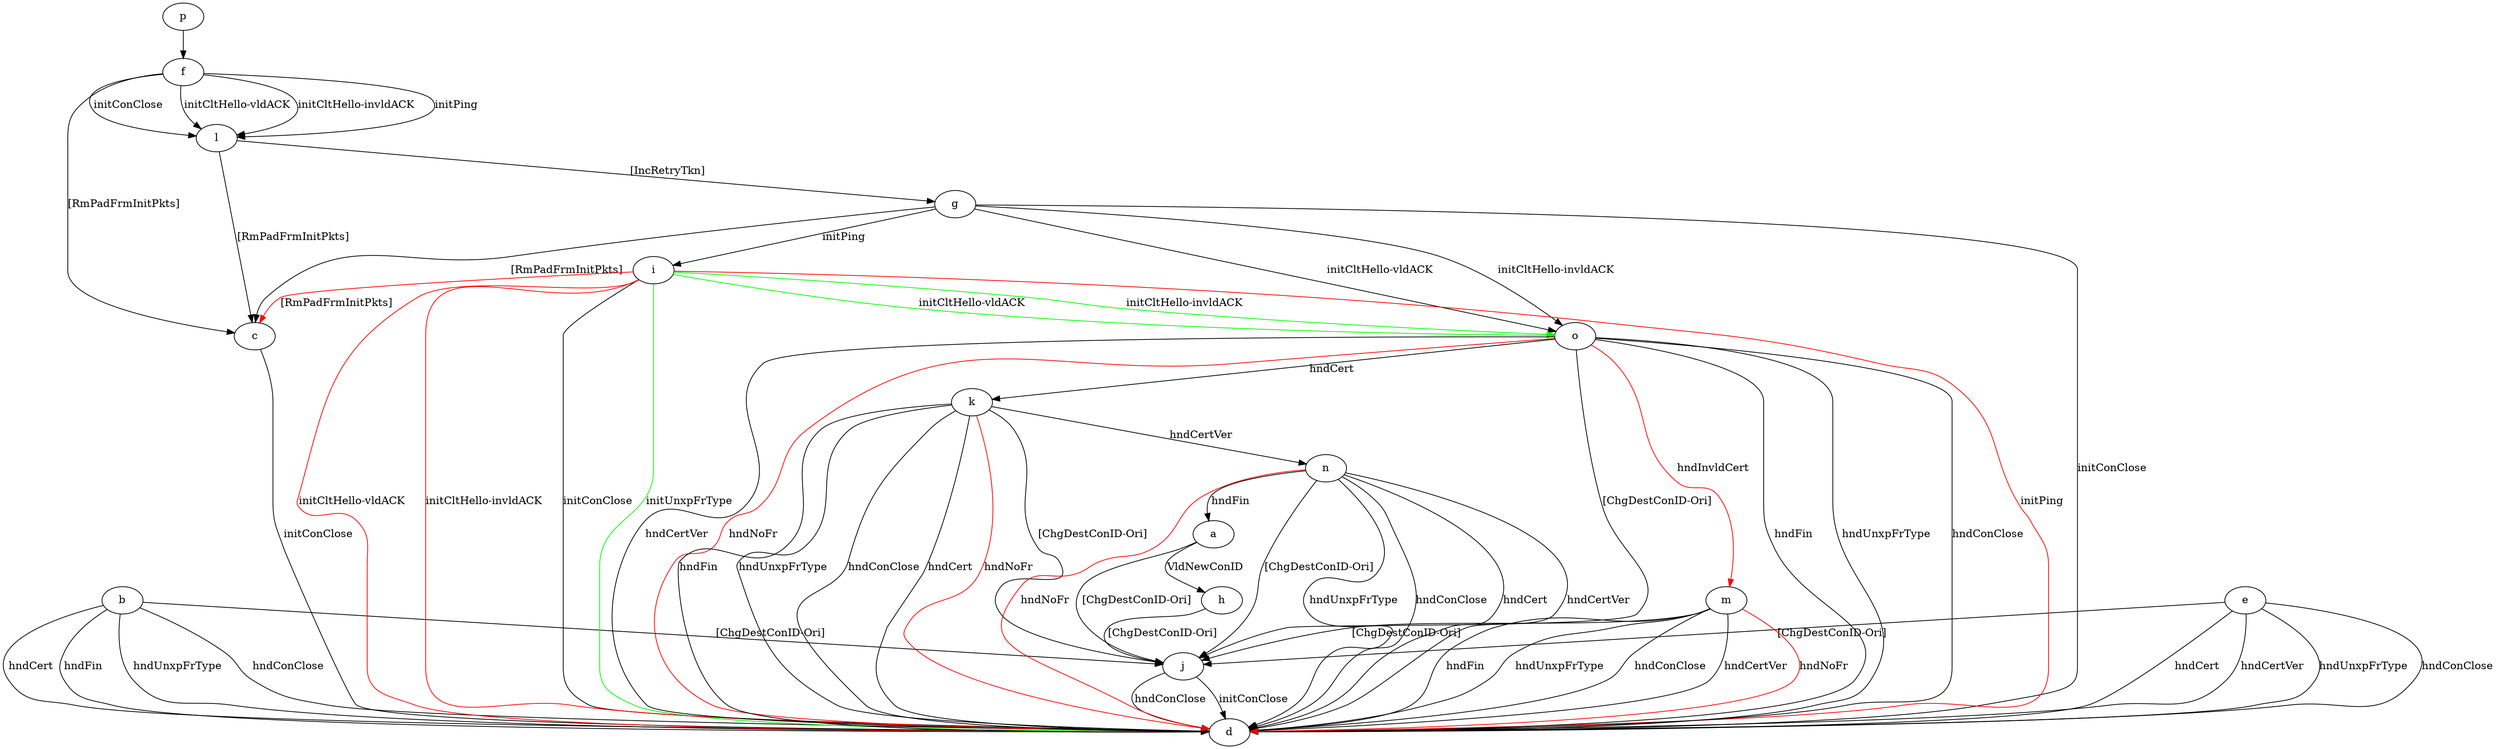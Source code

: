 digraph "" {
	a -> h	[key=0,
		label="VldNewConID "];
	a -> j	[key=0,
		label="[ChgDestConID-Ori] "];
	b -> d	[key=0,
		label="hndFin "];
	b -> d	[key=1,
		label="hndUnxpFrType "];
	b -> d	[key=2,
		label="hndConClose "];
	b -> d	[key=3,
		label="hndCert "];
	b -> j	[key=0,
		label="[ChgDestConID-Ori] "];
	c -> d	[key=0,
		label="initConClose "];
	e -> d	[key=0,
		label="hndUnxpFrType "];
	e -> d	[key=1,
		label="hndConClose "];
	e -> d	[key=2,
		label="hndCert "];
	e -> d	[key=3,
		label="hndCertVer "];
	e -> j	[key=0,
		label="[ChgDestConID-Ori] "];
	f -> c	[key=0,
		label="[RmPadFrmInitPkts] "];
	f -> l	[key=0,
		label="initPing "];
	f -> l	[key=1,
		label="initConClose "];
	f -> l	[key=2,
		label="initCltHello-vldACK "];
	f -> l	[key=3,
		label="initCltHello-invldACK "];
	g -> c	[key=0,
		label="[RmPadFrmInitPkts] "];
	g -> d	[key=0,
		label="initConClose "];
	g -> i	[key=0,
		label="initPing "];
	g -> o	[key=0,
		label="initCltHello-vldACK "];
	g -> o	[key=1,
		label="initCltHello-invldACK "];
	h -> j	[key=0,
		label="[ChgDestConID-Ori] "];
	i -> c	[key=0,
		color=red,
		label="[RmPadFrmInitPkts] "];
	i -> d	[key=0,
		label="initConClose "];
	i -> d	[key=1,
		color=green,
		label="initUnxpFrType "];
	i -> d	[key=2,
		color=red,
		label="initPing "];
	i -> d	[key=3,
		color=red,
		label="initCltHello-vldACK "];
	i -> d	[key=4,
		color=red,
		label="initCltHello-invldACK "];
	i -> o	[key=0,
		color=green,
		label="initCltHello-vldACK "];
	i -> o	[key=1,
		color=green,
		label="initCltHello-invldACK "];
	j -> d	[key=0,
		label="initConClose "];
	j -> d	[key=1,
		label="hndConClose "];
	k -> d	[key=0,
		label="hndFin "];
	k -> d	[key=1,
		label="hndUnxpFrType "];
	k -> d	[key=2,
		label="hndConClose "];
	k -> d	[key=3,
		label="hndCert "];
	k -> d	[key=4,
		color=red,
		label="hndNoFr "];
	k -> j	[key=0,
		label="[ChgDestConID-Ori] "];
	k -> n	[key=0,
		label="hndCertVer "];
	l -> c	[key=0,
		label="[RmPadFrmInitPkts] "];
	l -> g	[key=0,
		label="[IncRetryTkn] "];
	m -> d	[key=0,
		label="hndFin "];
	m -> d	[key=1,
		label="hndUnxpFrType "];
	m -> d	[key=2,
		label="hndConClose "];
	m -> d	[key=3,
		label="hndCertVer "];
	m -> d	[key=4,
		color=red,
		label="hndNoFr "];
	m -> j	[key=0,
		label="[ChgDestConID-Ori] "];
	n -> a	[key=0,
		label="hndFin "];
	n -> d	[key=0,
		label="hndUnxpFrType "];
	n -> d	[key=1,
		label="hndConClose "];
	n -> d	[key=2,
		label="hndCert "];
	n -> d	[key=3,
		label="hndCertVer "];
	n -> d	[key=4,
		color=red,
		label="hndNoFr "];
	n -> j	[key=0,
		label="[ChgDestConID-Ori] "];
	o -> d	[key=0,
		label="hndFin "];
	o -> d	[key=1,
		label="hndUnxpFrType "];
	o -> d	[key=2,
		label="hndConClose "];
	o -> d	[key=3,
		label="hndCertVer "];
	o -> d	[key=4,
		color=red,
		label="hndNoFr "];
	o -> j	[key=0,
		label="[ChgDestConID-Ori] "];
	o -> k	[key=0,
		label="hndCert "];
	o -> m	[key=0,
		color=red,
		label="hndInvldCert "];
	p -> f	[key=0];
}
